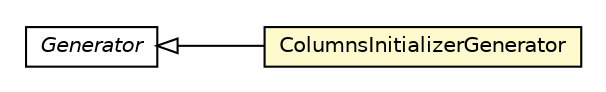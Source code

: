#!/usr/local/bin/dot
#
# Class diagram 
# Generated by UMLGraph version R5_6-24-gf6e263 (http://www.umlgraph.org/)
#

digraph G {
	edge [fontname="Helvetica",fontsize=10,labelfontname="Helvetica",labelfontsize=10];
	node [fontname="Helvetica",fontsize=10,shape=plaintext];
	nodesep=0.25;
	ranksep=0.5;
	rankdir=LR;
	// com.gwtplatform.carstore.rebind.ColumnsInitializerGenerator
	c142422 [label=<<table title="com.gwtplatform.carstore.rebind.ColumnsInitializerGenerator" border="0" cellborder="1" cellspacing="0" cellpadding="2" port="p" bgcolor="lemonChiffon" href="./ColumnsInitializerGenerator.html">
		<tr><td><table border="0" cellspacing="0" cellpadding="1">
<tr><td align="center" balign="center"> ColumnsInitializerGenerator </td></tr>
		</table></td></tr>
		</table>>, URL="./ColumnsInitializerGenerator.html", fontname="Helvetica", fontcolor="black", fontsize=10.0];
	//com.gwtplatform.carstore.rebind.ColumnsInitializerGenerator extends com.google.gwt.core.ext.Generator
	c142661:p -> c142422:p [dir=back,arrowtail=empty];
	// com.google.gwt.core.ext.Generator
	c142661 [label=<<table title="com.google.gwt.core.ext.Generator" border="0" cellborder="1" cellspacing="0" cellpadding="2" port="p" href="http://google-web-toolkit.googlecode.com/svn/javadoc/latest/com/google/gwt/core/ext/Generator.html">
		<tr><td><table border="0" cellspacing="0" cellpadding="1">
<tr><td align="center" balign="center"><font face="Helvetica-Oblique"> Generator </font></td></tr>
		</table></td></tr>
		</table>>, URL="http://google-web-toolkit.googlecode.com/svn/javadoc/latest/com/google/gwt/core/ext/Generator.html", fontname="Helvetica", fontcolor="black", fontsize=10.0];
}

